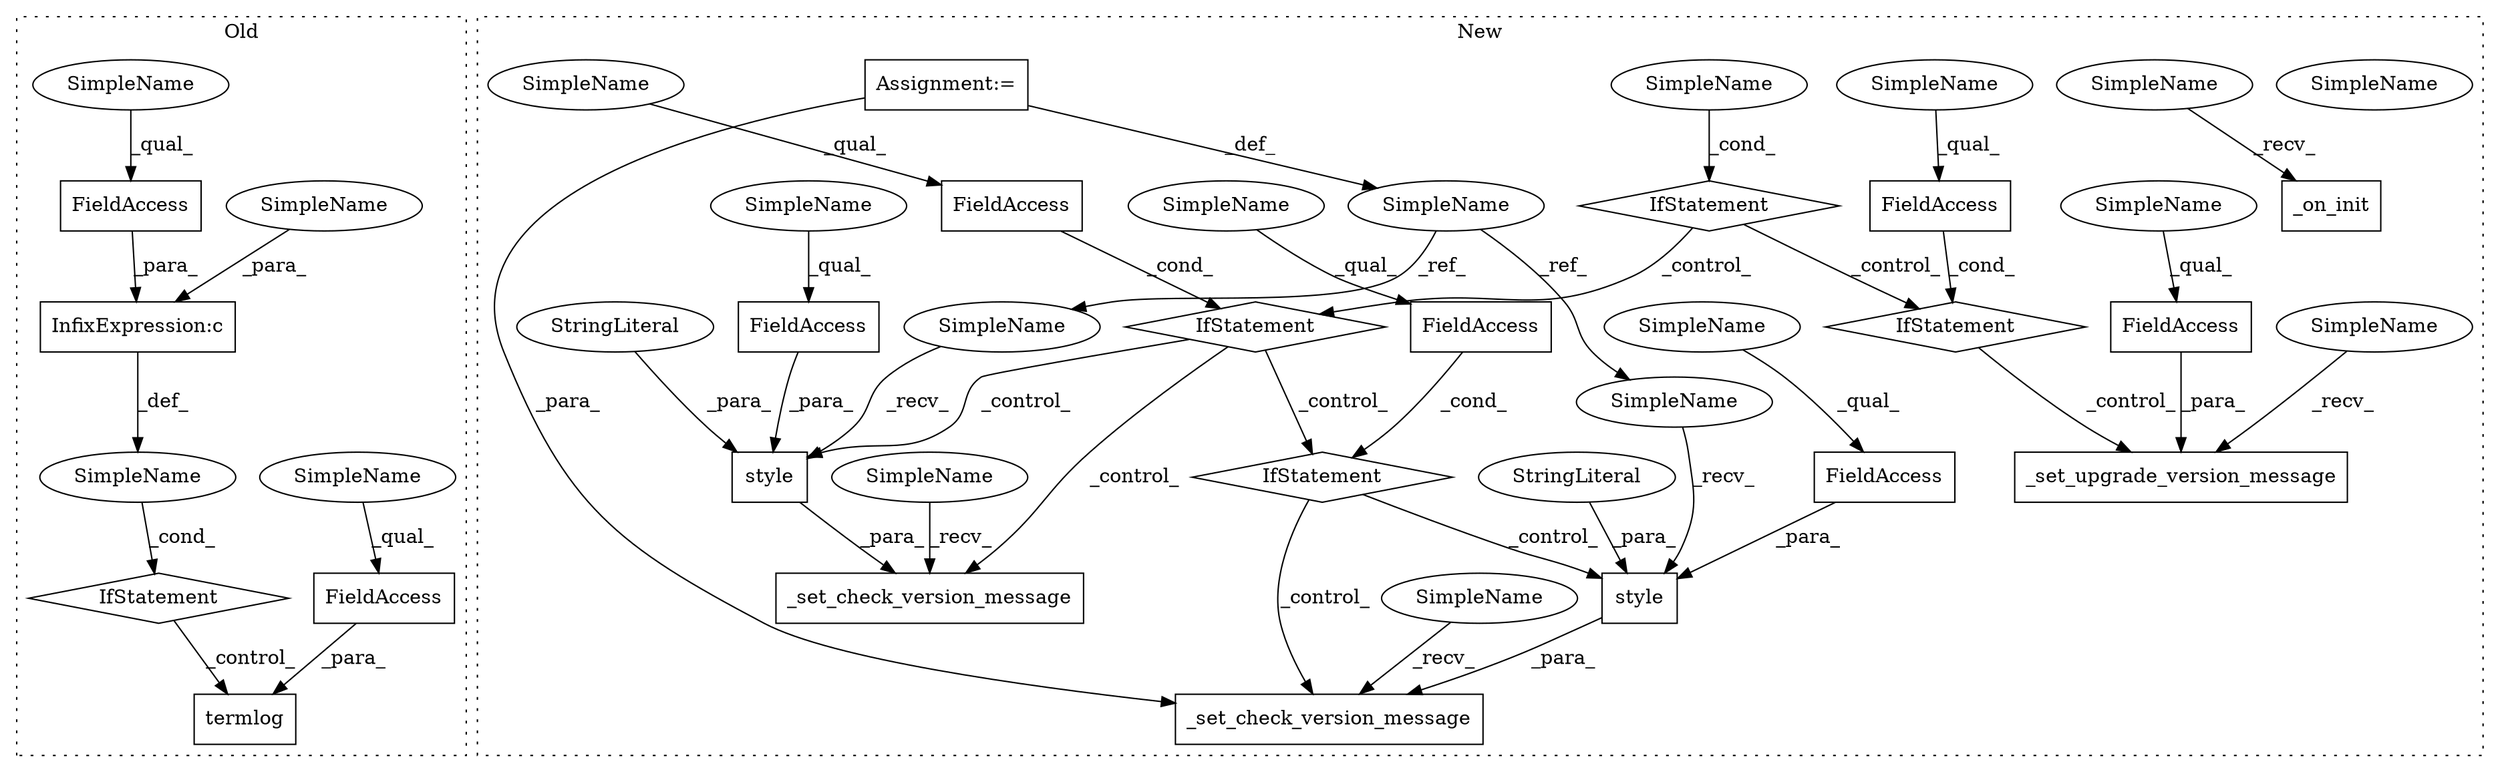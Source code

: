 digraph G {
subgraph cluster0 {
1 [label="termlog" a="32" s="11531,11550" l="8,1" shape="box"];
3 [label="InfixExpression:c" a="27" s="11498" l="4" shape="box"];
4 [label="SimpleName" a="42" s="" l="" shape="ellipse"];
5 [label="IfStatement" a="25" s="11491,11513" l="4,2" shape="diamond"];
12 [label="FieldAccess" a="22" s="11539" l="11" shape="box"];
15 [label="FieldAccess" a="22" s="11502" l="11" shape="box"];
28 [label="SimpleName" a="42" s="11539" l="3" shape="ellipse"];
29 [label="SimpleName" a="42" s="11495" l="3" shape="ellipse"];
30 [label="SimpleName" a="42" s="11502" l="3" shape="ellipse"];
label = "Old";
style="dotted";
}
subgraph cluster1 {
2 [label="_on_init" a="32" s="11946" l="10" shape="box"];
6 [label="_set_check_version_message" a="32" s="11724,11788" l="27,1" shape="box"];
7 [label="style" a="32" s="11757,11787" l="6,1" shape="box"];
8 [label="SimpleName" a="42" s="9730" l="5" shape="ellipse"];
9 [label="style" a="32" s="11886,11914" l="6,1" shape="box"];
10 [label="FieldAccess" a="22" s="11819" l="16" shape="box"];
11 [label="FieldAccess" a="22" s="11763" l="18" shape="box"];
13 [label="FieldAccess" a="22" s="11892" l="16" shape="box"];
14 [label="FieldAccess" a="22" s="11688" l="18" shape="box"];
16 [label="FieldAccess" a="22" s="11578" l="19" shape="box"];
17 [label="FieldAccess" a="22" s="11644" l="19" shape="box"];
18 [label="_set_check_version_message" a="32" s="11853,11915" l="27,1" shape="box"];
19 [label="IfStatement" a="25" s="11574,11597" l="4,2" shape="diamond"];
20 [label="SimpleName" a="42" s="11559" l="3" shape="ellipse"];
21 [label="IfStatement" a="25" s="11684,11706" l="4,2" shape="diamond"];
22 [label="StringLiteral" a="45" s="11782" l="5" shape="ellipse"];
23 [label="IfStatement" a="25" s="11555,11562" l="4,2" shape="diamond"];
24 [label="_set_upgrade_version_message" a="32" s="11615,11663" l="29,1" shape="box"];
25 [label="IfStatement" a="25" s="11815,11835" l="4,2" shape="diamond"];
26 [label="Assignment:=" a="7" s="9730" l="5" shape="box"];
27 [label="StringLiteral" a="45" s="11909" l="5" shape="ellipse"];
31 [label="SimpleName" a="42" s="11880" l="5" shape="ellipse"];
32 [label="SimpleName" a="42" s="11751" l="5" shape="ellipse"];
33 [label="SimpleName" a="42" s="11611" l="3" shape="ellipse"];
34 [label="SimpleName" a="42" s="11849" l="3" shape="ellipse"];
35 [label="SimpleName" a="42" s="11942" l="3" shape="ellipse"];
36 [label="SimpleName" a="42" s="11720" l="3" shape="ellipse"];
37 [label="SimpleName" a="42" s="11819" l="3" shape="ellipse"];
38 [label="SimpleName" a="42" s="11559" l="3" shape="ellipse"];
39 [label="SimpleName" a="42" s="11763" l="3" shape="ellipse"];
40 [label="SimpleName" a="42" s="11578" l="3" shape="ellipse"];
41 [label="SimpleName" a="42" s="11644" l="3" shape="ellipse"];
42 [label="SimpleName" a="42" s="11688" l="3" shape="ellipse"];
43 [label="SimpleName" a="42" s="11892" l="3" shape="ellipse"];
label = "New";
style="dotted";
}
3 -> 4 [label="_def_"];
4 -> 5 [label="_cond_"];
5 -> 1 [label="_control_"];
7 -> 6 [label="_para_"];
8 -> 31 [label="_ref_"];
8 -> 32 [label="_ref_"];
9 -> 18 [label="_para_"];
10 -> 25 [label="_cond_"];
11 -> 7 [label="_para_"];
12 -> 1 [label="_para_"];
13 -> 9 [label="_para_"];
14 -> 21 [label="_cond_"];
15 -> 3 [label="_para_"];
16 -> 19 [label="_cond_"];
17 -> 24 [label="_para_"];
19 -> 24 [label="_control_"];
21 -> 25 [label="_control_"];
21 -> 6 [label="_control_"];
21 -> 7 [label="_control_"];
22 -> 7 [label="_para_"];
23 -> 19 [label="_control_"];
23 -> 21 [label="_control_"];
25 -> 9 [label="_control_"];
25 -> 18 [label="_control_"];
26 -> 8 [label="_def_"];
26 -> 18 [label="_para_"];
27 -> 9 [label="_para_"];
28 -> 12 [label="_qual_"];
29 -> 3 [label="_para_"];
30 -> 15 [label="_qual_"];
31 -> 9 [label="_recv_"];
32 -> 7 [label="_recv_"];
33 -> 24 [label="_recv_"];
34 -> 18 [label="_recv_"];
35 -> 2 [label="_recv_"];
36 -> 6 [label="_recv_"];
37 -> 10 [label="_qual_"];
38 -> 23 [label="_cond_"];
39 -> 11 [label="_qual_"];
40 -> 16 [label="_qual_"];
41 -> 17 [label="_qual_"];
42 -> 14 [label="_qual_"];
43 -> 13 [label="_qual_"];
}